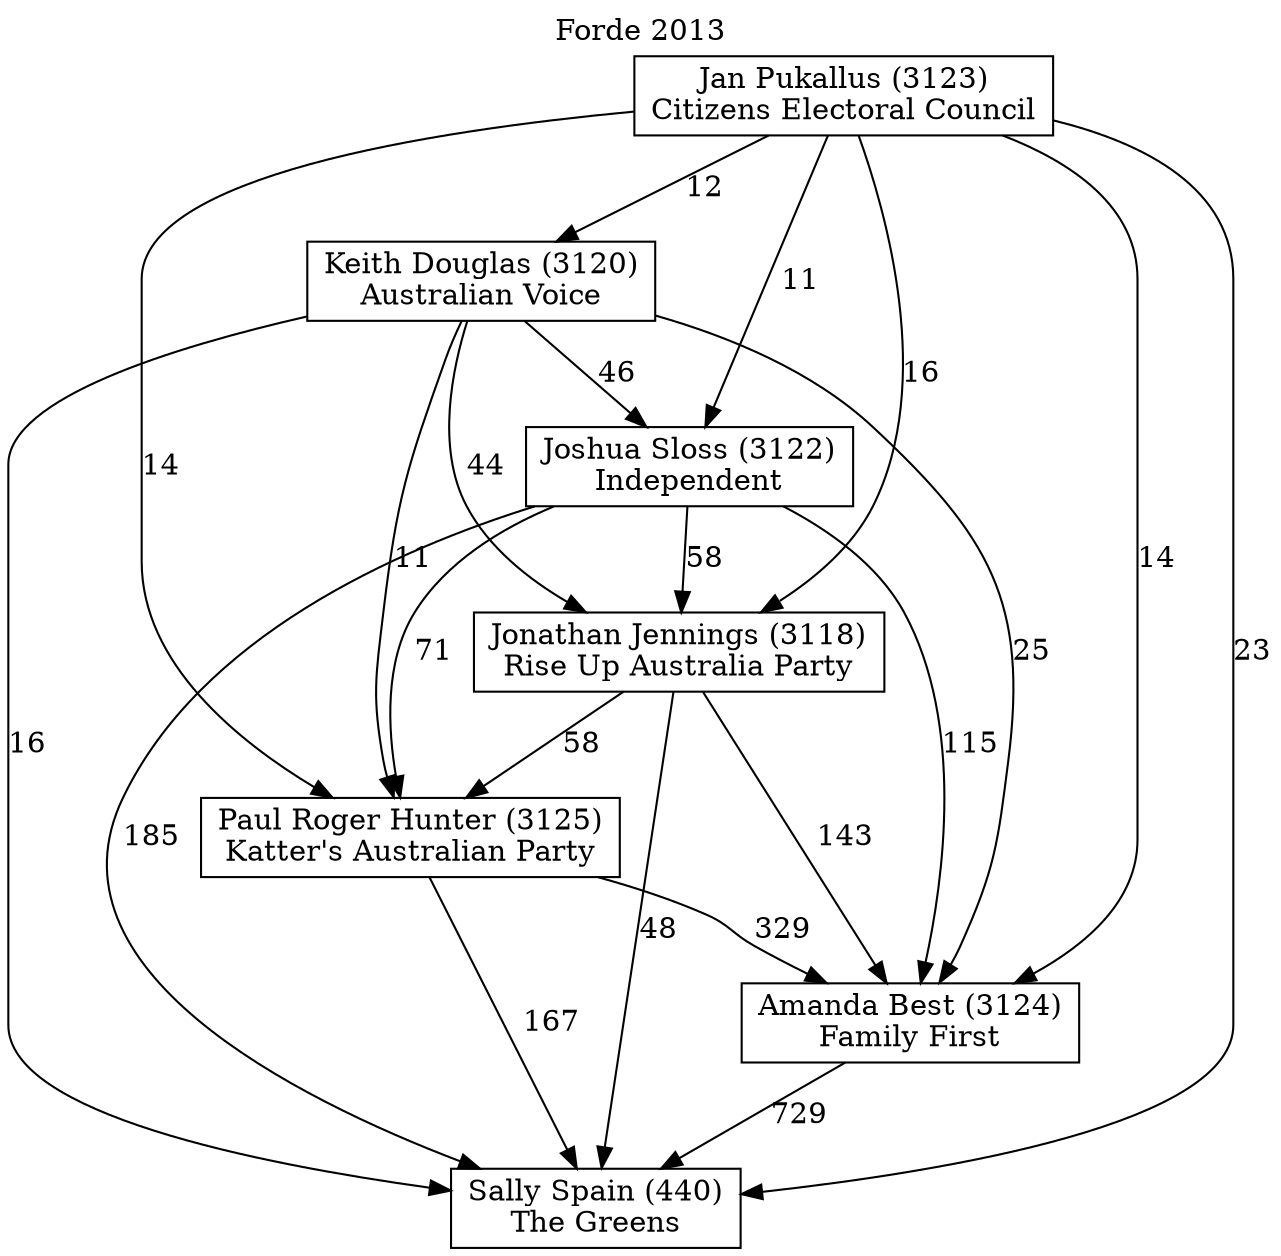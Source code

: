 // House preference flow
digraph "Sally Spain (440)_Forde_2013" {
	graph [label="Forde 2013" labelloc=t mclimit=10]
	node [shape=box]
	"Amanda Best (3124)" [label="Amanda Best (3124)
Family First"]
	"Jan Pukallus (3123)" [label="Jan Pukallus (3123)
Citizens Electoral Council"]
	"Jonathan Jennings (3118)" [label="Jonathan Jennings (3118)
Rise Up Australia Party"]
	"Joshua Sloss (3122)" [label="Joshua Sloss (3122)
Independent"]
	"Keith Douglas (3120)" [label="Keith Douglas (3120)
Australian Voice"]
	"Paul Roger Hunter (3125)" [label="Paul Roger Hunter (3125)
Katter's Australian Party"]
	"Sally Spain (440)" [label="Sally Spain (440)
The Greens"]
	"Amanda Best (3124)" -> "Sally Spain (440)" [label=729]
	"Jan Pukallus (3123)" -> "Amanda Best (3124)" [label=14]
	"Jan Pukallus (3123)" -> "Jonathan Jennings (3118)" [label=16]
	"Jan Pukallus (3123)" -> "Joshua Sloss (3122)" [label=11]
	"Jan Pukallus (3123)" -> "Keith Douglas (3120)" [label=12]
	"Jan Pukallus (3123)" -> "Paul Roger Hunter (3125)" [label=14]
	"Jan Pukallus (3123)" -> "Sally Spain (440)" [label=23]
	"Jonathan Jennings (3118)" -> "Amanda Best (3124)" [label=143]
	"Jonathan Jennings (3118)" -> "Paul Roger Hunter (3125)" [label=58]
	"Jonathan Jennings (3118)" -> "Sally Spain (440)" [label=48]
	"Joshua Sloss (3122)" -> "Amanda Best (3124)" [label=115]
	"Joshua Sloss (3122)" -> "Jonathan Jennings (3118)" [label=58]
	"Joshua Sloss (3122)" -> "Paul Roger Hunter (3125)" [label=71]
	"Joshua Sloss (3122)" -> "Sally Spain (440)" [label=185]
	"Keith Douglas (3120)" -> "Amanda Best (3124)" [label=25]
	"Keith Douglas (3120)" -> "Jonathan Jennings (3118)" [label=44]
	"Keith Douglas (3120)" -> "Joshua Sloss (3122)" [label=46]
	"Keith Douglas (3120)" -> "Paul Roger Hunter (3125)" [label=11]
	"Keith Douglas (3120)" -> "Sally Spain (440)" [label=16]
	"Paul Roger Hunter (3125)" -> "Amanda Best (3124)" [label=329]
	"Paul Roger Hunter (3125)" -> "Sally Spain (440)" [label=167]
}
